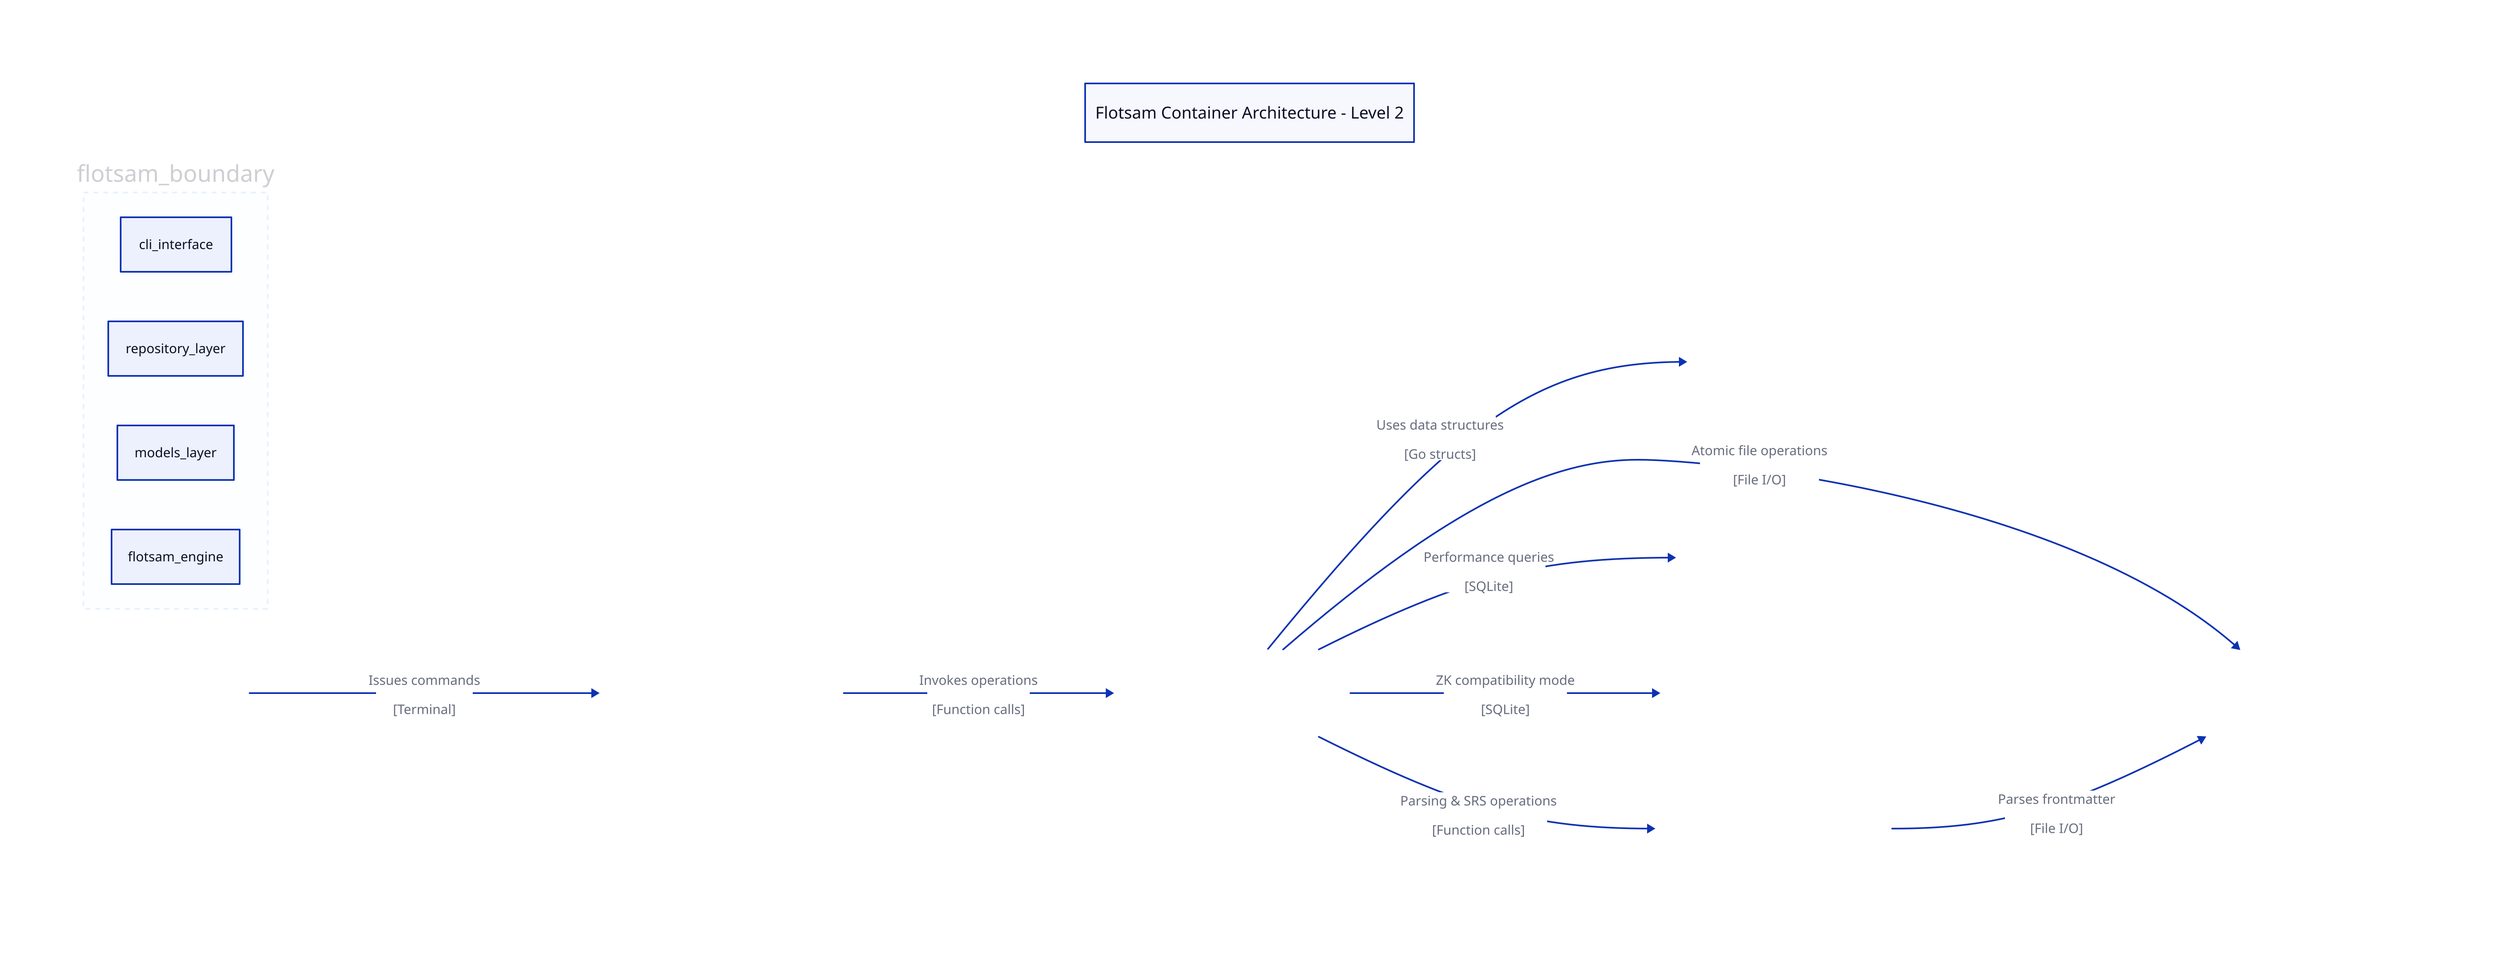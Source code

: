 direction: right

title: {
  label: Flotsam Container Architecture - Level 2
  near: top-center
  style.font-size: 20
  style.bold: true
}

# User
user: {
  label: |md
    **Vice User**
    
    [Person]
    
    Creates and reviews notes
  |
  shape: person
  style.fill: "#08427b"
  style.font-color: white
}

# Main containers within flotsam subsystem
cli_interface: {
  label: |md
    **CLI Interface**
    
    [Go Package]
    
    Command line interface for note operations
  |
  style.fill: "#1168bd"
  style.font-color: white
}

repository_layer: {
  label: |md
    **Repository Layer**
    
    [Go Package - internal/repository]
    
    CRUD operations with atomic file handling
  |
  style.fill: "#85bbf0"
  style.font-color: white
}

models_layer: {
  label: |md
    **Models Layer**
    
    [Go Package - internal/models]
    
    Data structures and validation
  |
  style.fill: "#85bbf0"
  style.font-color: white
}

flotsam_engine: {
  label: |md
    **Flotsam Engine**
    
    [Go Package - internal/flotsam]
    
    ZK parsing, link extraction, SRS algorithms
  |
  style.fill: "#85bbf0"
  style.font-color: white
}

# External data stores
markdown_files: {
  label: |md
    **Markdown Files**
    
    [File Storage]
    
    YAML frontmatter + content as source of truth
  |
  shape: cylinder
  style.fill: "#999999"
  style.font-color: white
}

sqlite_cache: {
  label: |md
    **SQLite Cache**
    
    [Database]
    
    Performance cache for SRS queries
  |
  shape: cylinder
  style.fill: "#999999"
  style.font-color: white
}

zk_database: {
  label: |md
    **ZK Database**
    
    [External Database]
    
    Existing ZK notebook.db with Vice tables
  |
  shape: cylinder
  style.fill: "#cccccc"
  style.font-color: black
}

# Relationships
user -> cli_interface: |md
  Issues commands
  
  [Terminal]
|

cli_interface -> repository_layer: |md
  Invokes operations
  
  [Function calls]
|

repository_layer -> models_layer: |md
  Uses data structures
  
  [Go structs]
|

repository_layer -> flotsam_engine: |md
  Parsing & SRS operations
  
  [Function calls]
|

repository_layer -> markdown_files: |md
  Atomic file operations
  
  [File I/O]
|

repository_layer -> sqlite_cache: |md
  Performance queries
  
  [SQLite]
|

repository_layer -> zk_database: |md
  ZK compatibility mode
  
  [SQLite]
|

flotsam_engine -> markdown_files: |md
  Parses frontmatter
  
  [File I/O]
|

# Container boundary
flotsam_boundary: {
  style.stroke-dash: 3
  style.stroke: "#85bbf0"
  style.fill: "#f0f8ff"
  style.opacity: 0.2
  
  cli_interface
  repository_layer
  models_layer
  flotsam_engine
}